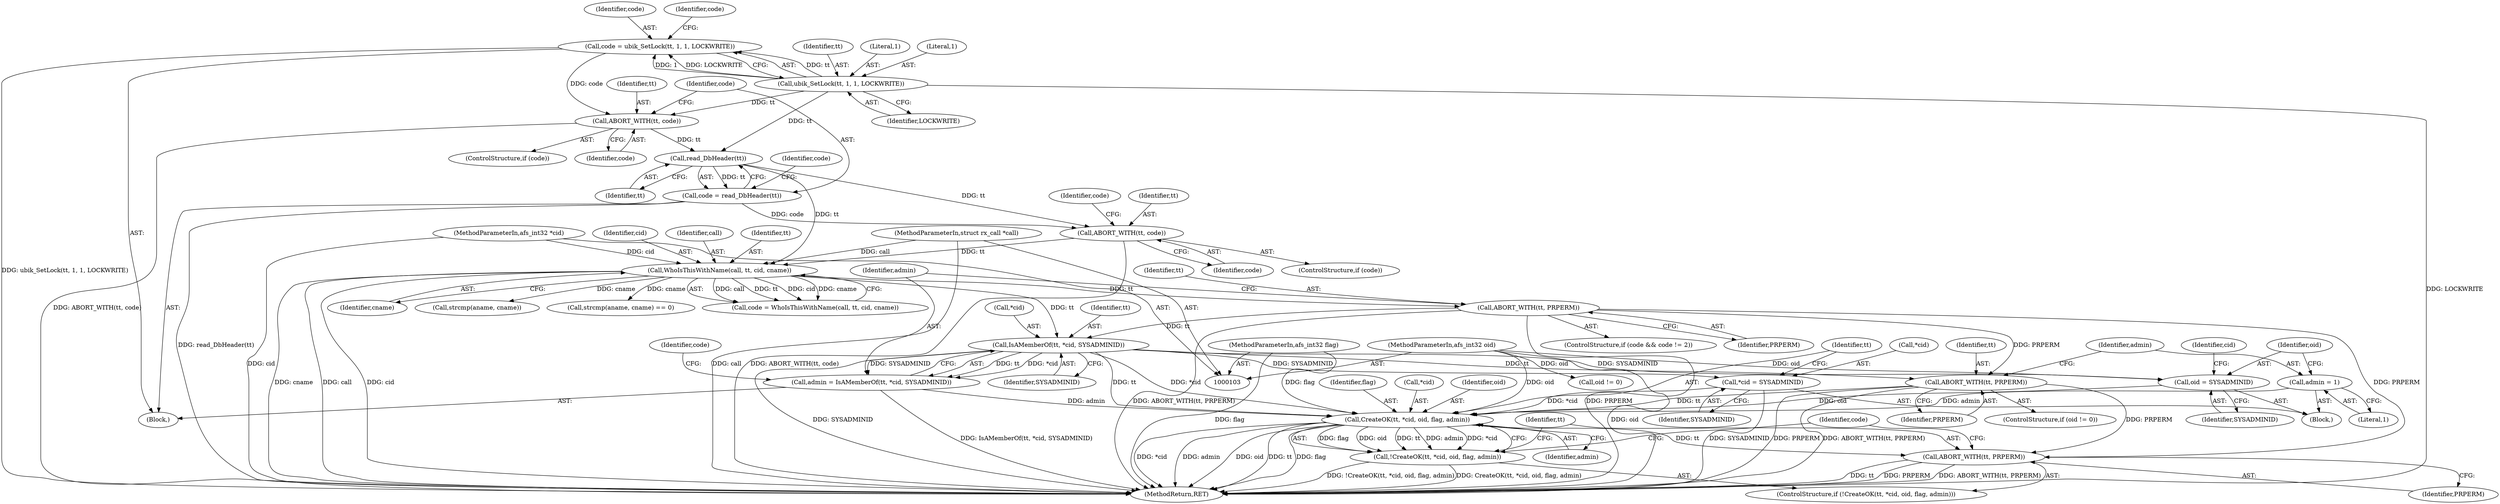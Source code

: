 digraph "0_openafs_396240cf070a806b91fea81131d034e1399af1e0@pointer" {
"1000213" [label="(Call,CreateOK(tt, *cid, oid, flag, admin))"];
"1000198" [label="(Call,ABORT_WITH(tt, PRPERM))"];
"1000174" [label="(Call,IsAMemberOf(tt, *cid, SYSADMINID))"];
"1000158" [label="(Call,WhoIsThisWithName(call, tt, cid, cname))"];
"1000104" [label="(MethodParameterIn,struct rx_call *call)"];
"1000153" [label="(Call,ABORT_WITH(tt, code))"];
"1000149" [label="(Call,read_DbHeader(tt))"];
"1000144" [label="(Call,ABORT_WITH(tt, code))"];
"1000137" [label="(Call,ubik_SetLock(tt, 1, 1, LOCKWRITE))"];
"1000135" [label="(Call,code = ubik_SetLock(tt, 1, 1, LOCKWRITE))"];
"1000147" [label="(Call,code = read_DbHeader(tt))"];
"1000109" [label="(MethodParameterIn,afs_int32 *cid)"];
"1000169" [label="(Call,ABORT_WITH(tt, PRPERM))"];
"1000207" [label="(Call,*cid = SYSADMINID)"];
"1000204" [label="(Call,oid = SYSADMINID)"];
"1000107" [label="(MethodParameterIn,afs_int32 oid)"];
"1000106" [label="(MethodParameterIn,afs_int32 flag)"];
"1000172" [label="(Call,admin = IsAMemberOf(tt, *cid, SYSADMINID))"];
"1000201" [label="(Call,admin = 1)"];
"1000212" [label="(Call,!CreateOK(tt, *cid, oid, flag, admin))"];
"1000220" [label="(Call,ABORT_WITH(tt, PRPERM))"];
"1000147" [label="(Call,code = read_DbHeader(tt))"];
"1000136" [label="(Identifier,code)"];
"1000109" [label="(MethodParameterIn,afs_int32 *cid)"];
"1000155" [label="(Identifier,code)"];
"1000203" [label="(Literal,1)"];
"1000169" [label="(Call,ABORT_WITH(tt, PRPERM))"];
"1000174" [label="(Call,IsAMemberOf(tt, *cid, SYSADMINID))"];
"1000193" [label="(Block,)"];
"1000142" [label="(ControlStructure,if (code))"];
"1000218" [label="(Identifier,flag)"];
"1000176" [label="(Call,*cid)"];
"1000173" [label="(Identifier,admin)"];
"1000178" [label="(Identifier,SYSADMINID)"];
"1000205" [label="(Identifier,oid)"];
"1000210" [label="(Identifier,SYSADMINID)"];
"1000206" [label="(Identifier,SYSADMINID)"];
"1000145" [label="(Identifier,tt)"];
"1000219" [label="(Identifier,admin)"];
"1000202" [label="(Identifier,admin)"];
"1000157" [label="(Identifier,code)"];
"1000158" [label="(Call,WhoIsThisWithName(call, tt, cid, cname))"];
"1000207" [label="(Call,*cid = SYSADMINID)"];
"1000137" [label="(Call,ubik_SetLock(tt, 1, 1, LOCKWRITE))"];
"1000161" [label="(Identifier,cid)"];
"1000149" [label="(Call,read_DbHeader(tt))"];
"1000151" [label="(ControlStructure,if (code))"];
"1000204" [label="(Call,oid = SYSADMINID)"];
"1000175" [label="(Identifier,tt)"];
"1000159" [label="(Identifier,call)"];
"1000148" [label="(Identifier,code)"];
"1000213" [label="(Call,CreateOK(tt, *cid, oid, flag, admin))"];
"1000162" [label="(Identifier,cname)"];
"1000138" [label="(Identifier,tt)"];
"1000143" [label="(Identifier,code)"];
"1000194" [label="(ControlStructure,if (oid != 0))"];
"1000172" [label="(Call,admin = IsAMemberOf(tt, *cid, SYSADMINID))"];
"1000215" [label="(Call,*cid)"];
"1000229" [label="(MethodReturn,RET)"];
"1000222" [label="(Identifier,PRPERM)"];
"1000198" [label="(Call,ABORT_WITH(tt, PRPERM))"];
"1000189" [label="(Call,strcmp(aname, cname))"];
"1000160" [label="(Identifier,tt)"];
"1000201" [label="(Call,admin = 1)"];
"1000153" [label="(Call,ABORT_WITH(tt, code))"];
"1000221" [label="(Identifier,tt)"];
"1000106" [label="(MethodParameterIn,afs_int32 flag)"];
"1000200" [label="(Identifier,PRPERM)"];
"1000150" [label="(Identifier,tt)"];
"1000144" [label="(Call,ABORT_WITH(tt, code))"];
"1000135" [label="(Call,code = ubik_SetLock(tt, 1, 1, LOCKWRITE))"];
"1000139" [label="(Literal,1)"];
"1000199" [label="(Identifier,tt)"];
"1000146" [label="(Identifier,code)"];
"1000163" [label="(ControlStructure,if (code && code != 2))"];
"1000208" [label="(Call,*cid)"];
"1000170" [label="(Identifier,tt)"];
"1000195" [label="(Call,oid != 0)"];
"1000212" [label="(Call,!CreateOK(tt, *cid, oid, flag, admin))"];
"1000224" [label="(Identifier,code)"];
"1000107" [label="(MethodParameterIn,afs_int32 oid)"];
"1000110" [label="(Block,)"];
"1000220" [label="(Call,ABORT_WITH(tt, PRPERM))"];
"1000217" [label="(Identifier,oid)"];
"1000104" [label="(MethodParameterIn,struct rx_call *call)"];
"1000188" [label="(Call,strcmp(aname, cname) == 0)"];
"1000211" [label="(ControlStructure,if (!CreateOK(tt, *cid, oid, flag, admin)))"];
"1000209" [label="(Identifier,cid)"];
"1000140" [label="(Literal,1)"];
"1000181" [label="(Identifier,code)"];
"1000156" [label="(Call,code = WhoIsThisWithName(call, tt, cid, cname))"];
"1000171" [label="(Identifier,PRPERM)"];
"1000214" [label="(Identifier,tt)"];
"1000154" [label="(Identifier,tt)"];
"1000141" [label="(Identifier,LOCKWRITE)"];
"1000152" [label="(Identifier,code)"];
"1000213" -> "1000212"  [label="AST: "];
"1000213" -> "1000219"  [label="CFG: "];
"1000214" -> "1000213"  [label="AST: "];
"1000215" -> "1000213"  [label="AST: "];
"1000217" -> "1000213"  [label="AST: "];
"1000218" -> "1000213"  [label="AST: "];
"1000219" -> "1000213"  [label="AST: "];
"1000212" -> "1000213"  [label="CFG: "];
"1000213" -> "1000229"  [label="DDG: *cid"];
"1000213" -> "1000229"  [label="DDG: admin"];
"1000213" -> "1000229"  [label="DDG: oid"];
"1000213" -> "1000229"  [label="DDG: tt"];
"1000213" -> "1000229"  [label="DDG: flag"];
"1000213" -> "1000212"  [label="DDG: flag"];
"1000213" -> "1000212"  [label="DDG: oid"];
"1000213" -> "1000212"  [label="DDG: tt"];
"1000213" -> "1000212"  [label="DDG: admin"];
"1000213" -> "1000212"  [label="DDG: *cid"];
"1000198" -> "1000213"  [label="DDG: tt"];
"1000174" -> "1000213"  [label="DDG: tt"];
"1000174" -> "1000213"  [label="DDG: *cid"];
"1000207" -> "1000213"  [label="DDG: *cid"];
"1000204" -> "1000213"  [label="DDG: oid"];
"1000107" -> "1000213"  [label="DDG: oid"];
"1000106" -> "1000213"  [label="DDG: flag"];
"1000172" -> "1000213"  [label="DDG: admin"];
"1000201" -> "1000213"  [label="DDG: admin"];
"1000213" -> "1000220"  [label="DDG: tt"];
"1000198" -> "1000194"  [label="AST: "];
"1000198" -> "1000200"  [label="CFG: "];
"1000199" -> "1000198"  [label="AST: "];
"1000200" -> "1000198"  [label="AST: "];
"1000202" -> "1000198"  [label="CFG: "];
"1000198" -> "1000229"  [label="DDG: PRPERM"];
"1000198" -> "1000229"  [label="DDG: ABORT_WITH(tt, PRPERM)"];
"1000174" -> "1000198"  [label="DDG: tt"];
"1000169" -> "1000198"  [label="DDG: PRPERM"];
"1000198" -> "1000220"  [label="DDG: PRPERM"];
"1000174" -> "1000172"  [label="AST: "];
"1000174" -> "1000178"  [label="CFG: "];
"1000175" -> "1000174"  [label="AST: "];
"1000176" -> "1000174"  [label="AST: "];
"1000178" -> "1000174"  [label="AST: "];
"1000172" -> "1000174"  [label="CFG: "];
"1000174" -> "1000229"  [label="DDG: SYSADMINID"];
"1000174" -> "1000172"  [label="DDG: tt"];
"1000174" -> "1000172"  [label="DDG: *cid"];
"1000174" -> "1000172"  [label="DDG: SYSADMINID"];
"1000158" -> "1000174"  [label="DDG: tt"];
"1000169" -> "1000174"  [label="DDG: tt"];
"1000174" -> "1000204"  [label="DDG: SYSADMINID"];
"1000174" -> "1000207"  [label="DDG: SYSADMINID"];
"1000158" -> "1000156"  [label="AST: "];
"1000158" -> "1000162"  [label="CFG: "];
"1000159" -> "1000158"  [label="AST: "];
"1000160" -> "1000158"  [label="AST: "];
"1000161" -> "1000158"  [label="AST: "];
"1000162" -> "1000158"  [label="AST: "];
"1000156" -> "1000158"  [label="CFG: "];
"1000158" -> "1000229"  [label="DDG: cname"];
"1000158" -> "1000229"  [label="DDG: call"];
"1000158" -> "1000229"  [label="DDG: cid"];
"1000158" -> "1000156"  [label="DDG: call"];
"1000158" -> "1000156"  [label="DDG: tt"];
"1000158" -> "1000156"  [label="DDG: cid"];
"1000158" -> "1000156"  [label="DDG: cname"];
"1000104" -> "1000158"  [label="DDG: call"];
"1000153" -> "1000158"  [label="DDG: tt"];
"1000149" -> "1000158"  [label="DDG: tt"];
"1000109" -> "1000158"  [label="DDG: cid"];
"1000158" -> "1000169"  [label="DDG: tt"];
"1000158" -> "1000188"  [label="DDG: cname"];
"1000158" -> "1000189"  [label="DDG: cname"];
"1000104" -> "1000103"  [label="AST: "];
"1000104" -> "1000229"  [label="DDG: call"];
"1000153" -> "1000151"  [label="AST: "];
"1000153" -> "1000155"  [label="CFG: "];
"1000154" -> "1000153"  [label="AST: "];
"1000155" -> "1000153"  [label="AST: "];
"1000157" -> "1000153"  [label="CFG: "];
"1000153" -> "1000229"  [label="DDG: ABORT_WITH(tt, code)"];
"1000149" -> "1000153"  [label="DDG: tt"];
"1000147" -> "1000153"  [label="DDG: code"];
"1000149" -> "1000147"  [label="AST: "];
"1000149" -> "1000150"  [label="CFG: "];
"1000150" -> "1000149"  [label="AST: "];
"1000147" -> "1000149"  [label="CFG: "];
"1000149" -> "1000147"  [label="DDG: tt"];
"1000144" -> "1000149"  [label="DDG: tt"];
"1000137" -> "1000149"  [label="DDG: tt"];
"1000144" -> "1000142"  [label="AST: "];
"1000144" -> "1000146"  [label="CFG: "];
"1000145" -> "1000144"  [label="AST: "];
"1000146" -> "1000144"  [label="AST: "];
"1000148" -> "1000144"  [label="CFG: "];
"1000144" -> "1000229"  [label="DDG: ABORT_WITH(tt, code)"];
"1000137" -> "1000144"  [label="DDG: tt"];
"1000135" -> "1000144"  [label="DDG: code"];
"1000137" -> "1000135"  [label="AST: "];
"1000137" -> "1000141"  [label="CFG: "];
"1000138" -> "1000137"  [label="AST: "];
"1000139" -> "1000137"  [label="AST: "];
"1000140" -> "1000137"  [label="AST: "];
"1000141" -> "1000137"  [label="AST: "];
"1000135" -> "1000137"  [label="CFG: "];
"1000137" -> "1000229"  [label="DDG: LOCKWRITE"];
"1000137" -> "1000135"  [label="DDG: tt"];
"1000137" -> "1000135"  [label="DDG: 1"];
"1000137" -> "1000135"  [label="DDG: LOCKWRITE"];
"1000135" -> "1000110"  [label="AST: "];
"1000136" -> "1000135"  [label="AST: "];
"1000143" -> "1000135"  [label="CFG: "];
"1000135" -> "1000229"  [label="DDG: ubik_SetLock(tt, 1, 1, LOCKWRITE)"];
"1000147" -> "1000110"  [label="AST: "];
"1000148" -> "1000147"  [label="AST: "];
"1000152" -> "1000147"  [label="CFG: "];
"1000147" -> "1000229"  [label="DDG: read_DbHeader(tt)"];
"1000109" -> "1000103"  [label="AST: "];
"1000109" -> "1000229"  [label="DDG: cid"];
"1000169" -> "1000163"  [label="AST: "];
"1000169" -> "1000171"  [label="CFG: "];
"1000170" -> "1000169"  [label="AST: "];
"1000171" -> "1000169"  [label="AST: "];
"1000173" -> "1000169"  [label="CFG: "];
"1000169" -> "1000229"  [label="DDG: ABORT_WITH(tt, PRPERM)"];
"1000169" -> "1000229"  [label="DDG: PRPERM"];
"1000169" -> "1000220"  [label="DDG: PRPERM"];
"1000207" -> "1000193"  [label="AST: "];
"1000207" -> "1000210"  [label="CFG: "];
"1000208" -> "1000207"  [label="AST: "];
"1000210" -> "1000207"  [label="AST: "];
"1000214" -> "1000207"  [label="CFG: "];
"1000207" -> "1000229"  [label="DDG: SYSADMINID"];
"1000204" -> "1000193"  [label="AST: "];
"1000204" -> "1000206"  [label="CFG: "];
"1000205" -> "1000204"  [label="AST: "];
"1000206" -> "1000204"  [label="AST: "];
"1000209" -> "1000204"  [label="CFG: "];
"1000107" -> "1000204"  [label="DDG: oid"];
"1000107" -> "1000103"  [label="AST: "];
"1000107" -> "1000229"  [label="DDG: oid"];
"1000107" -> "1000195"  [label="DDG: oid"];
"1000106" -> "1000103"  [label="AST: "];
"1000106" -> "1000229"  [label="DDG: flag"];
"1000172" -> "1000110"  [label="AST: "];
"1000173" -> "1000172"  [label="AST: "];
"1000181" -> "1000172"  [label="CFG: "];
"1000172" -> "1000229"  [label="DDG: IsAMemberOf(tt, *cid, SYSADMINID)"];
"1000201" -> "1000193"  [label="AST: "];
"1000201" -> "1000203"  [label="CFG: "];
"1000202" -> "1000201"  [label="AST: "];
"1000203" -> "1000201"  [label="AST: "];
"1000205" -> "1000201"  [label="CFG: "];
"1000212" -> "1000211"  [label="AST: "];
"1000221" -> "1000212"  [label="CFG: "];
"1000224" -> "1000212"  [label="CFG: "];
"1000212" -> "1000229"  [label="DDG: !CreateOK(tt, *cid, oid, flag, admin)"];
"1000212" -> "1000229"  [label="DDG: CreateOK(tt, *cid, oid, flag, admin)"];
"1000220" -> "1000211"  [label="AST: "];
"1000220" -> "1000222"  [label="CFG: "];
"1000221" -> "1000220"  [label="AST: "];
"1000222" -> "1000220"  [label="AST: "];
"1000224" -> "1000220"  [label="CFG: "];
"1000220" -> "1000229"  [label="DDG: tt"];
"1000220" -> "1000229"  [label="DDG: PRPERM"];
"1000220" -> "1000229"  [label="DDG: ABORT_WITH(tt, PRPERM)"];
}
